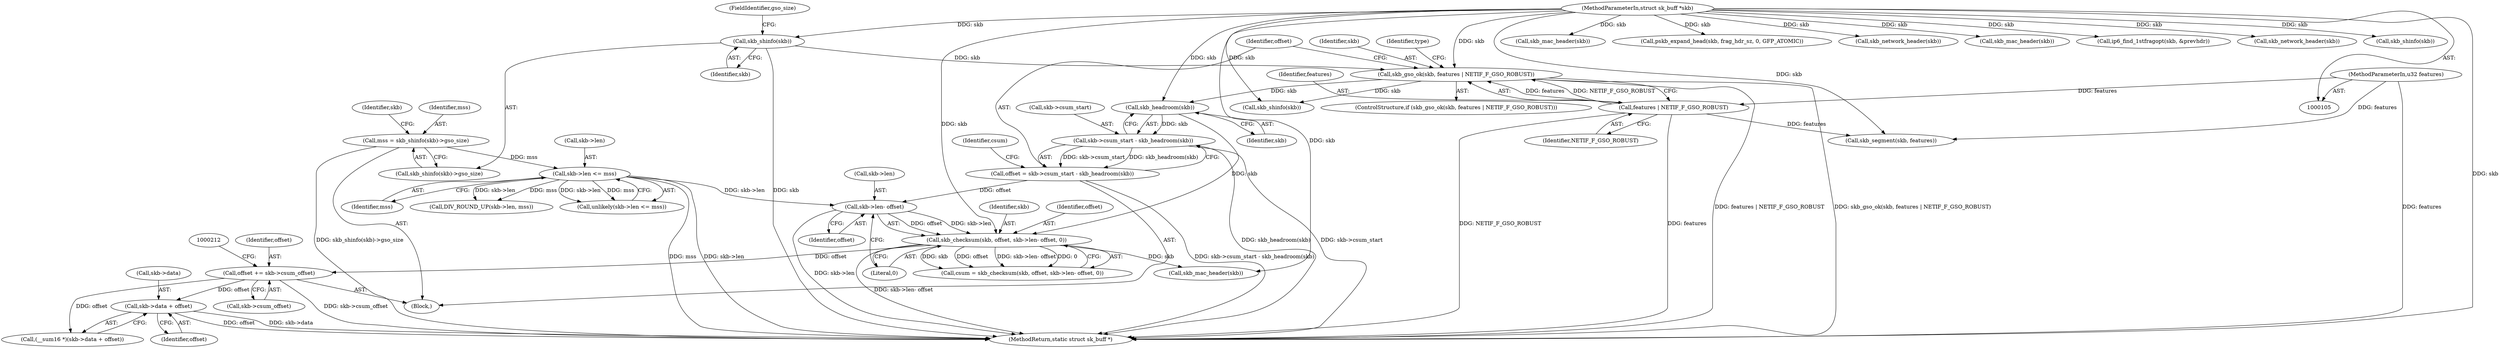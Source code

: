 digraph "0_linux_a9cf73ea7ff78f52662c8658d93c226effbbedde@pointer" {
"1000213" [label="(Call,skb->data + offset)"];
"1000204" [label="(Call,offset += skb->csum_offset)"];
"1000195" [label="(Call,skb_checksum(skb, offset, skb->len- offset, 0))"];
"1000191" [label="(Call,skb_headroom(skb))"];
"1000144" [label="(Call,skb_gso_ok(skb, features | NETIF_F_GSO_ROBUST))"];
"1000132" [label="(Call,skb_shinfo(skb))"];
"1000106" [label="(MethodParameterIn,struct sk_buff *skb)"];
"1000146" [label="(Call,features | NETIF_F_GSO_ROBUST)"];
"1000107" [label="(MethodParameterIn,u32 features)"];
"1000198" [label="(Call,skb->len- offset)"];
"1000137" [label="(Call,skb->len <= mss)"];
"1000129" [label="(Call,mss = skb_shinfo(skb)->gso_size)"];
"1000185" [label="(Call,offset = skb->csum_start - skb_headroom(skb))"];
"1000187" [label="(Call,skb->csum_start - skb_headroom(skb))"];
"1000187" [label="(Call,skb->csum_start - skb_headroom(skb))"];
"1000266" [label="(Call,skb_mac_header(skb))"];
"1000130" [label="(Identifier,mss)"];
"1000146" [label="(Call,features | NETIF_F_GSO_ROBUST)"];
"1000203" [label="(Literal,0)"];
"1000192" [label="(Identifier,skb)"];
"1000145" [label="(Identifier,skb)"];
"1000131" [label="(Call,skb_shinfo(skb)->gso_size)"];
"1000185" [label="(Call,offset = skb->csum_start - skb_headroom(skb))"];
"1000193" [label="(Call,csum = skb_checksum(skb, offset, skb->len- offset, 0))"];
"1000186" [label="(Identifier,offset)"];
"1000235" [label="(Call,pskb_expand_head(skb, frag_hdr_sz, 0, GFP_ATOMIC))"];
"1000137" [label="(Call,skb->len <= mss)"];
"1000258" [label="(Call,skb_network_header(skb))"];
"1000199" [label="(Call,skb->len)"];
"1000206" [label="(Call,skb->csum_offset)"];
"1000197" [label="(Identifier,offset)"];
"1000306" [label="(Call,skb_segment(skb, features))"];
"1000204" [label="(Call,offset += skb->csum_offset)"];
"1000144" [label="(Call,skb_gso_ok(skb, features | NETIF_F_GSO_ROBUST))"];
"1000176" [label="(Call,DIV_ROUND_UP(skb->len, mss))"];
"1000136" [label="(Call,unlikely(skb->len <= mss))"];
"1000143" [label="(ControlStructure,if (skb_gso_ok(skb, features | NETIF_F_GSO_ROBUST)))"];
"1000152" [label="(Identifier,type)"];
"1000261" [label="(Call,skb_mac_header(skb))"];
"1000147" [label="(Identifier,features)"];
"1000134" [label="(FieldIdentifier,gso_size)"];
"1000243" [label="(Call,ip6_find_1stfragopt(skb, &prevhdr))"];
"1000194" [label="(Identifier,csum)"];
"1000312" [label="(MethodReturn,static struct sk_buff *)"];
"1000198" [label="(Call,skb->len- offset)"];
"1000148" [label="(Identifier,NETIF_F_GSO_ROBUST)"];
"1000138" [label="(Call,skb->len)"];
"1000214" [label="(Call,skb->data)"];
"1000132" [label="(Call,skb_shinfo(skb))"];
"1000108" [label="(Block,)"];
"1000195" [label="(Call,skb_checksum(skb, offset, skb->len- offset, 0))"];
"1000196" [label="(Identifier,skb)"];
"1000289" [label="(Call,skb_network_header(skb))"];
"1000188" [label="(Call,skb->csum_start)"];
"1000139" [label="(Identifier,skb)"];
"1000106" [label="(MethodParameterIn,struct sk_buff *skb)"];
"1000211" [label="(Call,(__sum16 *)(skb->data + offset))"];
"1000191" [label="(Call,skb_headroom(skb))"];
"1000213" [label="(Call,skb->data + offset)"];
"1000173" [label="(Call,skb_shinfo(skb))"];
"1000205" [label="(Identifier,offset)"];
"1000141" [label="(Identifier,mss)"];
"1000107" [label="(MethodParameterIn,u32 features)"];
"1000202" [label="(Identifier,offset)"];
"1000154" [label="(Call,skb_shinfo(skb))"];
"1000133" [label="(Identifier,skb)"];
"1000129" [label="(Call,mss = skb_shinfo(skb)->gso_size)"];
"1000217" [label="(Identifier,offset)"];
"1000228" [label="(Call,skb_mac_header(skb))"];
"1000213" -> "1000211"  [label="AST: "];
"1000213" -> "1000217"  [label="CFG: "];
"1000214" -> "1000213"  [label="AST: "];
"1000217" -> "1000213"  [label="AST: "];
"1000211" -> "1000213"  [label="CFG: "];
"1000213" -> "1000312"  [label="DDG: offset"];
"1000213" -> "1000312"  [label="DDG: skb->data"];
"1000204" -> "1000213"  [label="DDG: offset"];
"1000204" -> "1000108"  [label="AST: "];
"1000204" -> "1000206"  [label="CFG: "];
"1000205" -> "1000204"  [label="AST: "];
"1000206" -> "1000204"  [label="AST: "];
"1000212" -> "1000204"  [label="CFG: "];
"1000204" -> "1000312"  [label="DDG: skb->csum_offset"];
"1000195" -> "1000204"  [label="DDG: offset"];
"1000204" -> "1000211"  [label="DDG: offset"];
"1000195" -> "1000193"  [label="AST: "];
"1000195" -> "1000203"  [label="CFG: "];
"1000196" -> "1000195"  [label="AST: "];
"1000197" -> "1000195"  [label="AST: "];
"1000198" -> "1000195"  [label="AST: "];
"1000203" -> "1000195"  [label="AST: "];
"1000193" -> "1000195"  [label="CFG: "];
"1000195" -> "1000312"  [label="DDG: skb->len- offset"];
"1000195" -> "1000193"  [label="DDG: skb"];
"1000195" -> "1000193"  [label="DDG: offset"];
"1000195" -> "1000193"  [label="DDG: skb->len- offset"];
"1000195" -> "1000193"  [label="DDG: 0"];
"1000191" -> "1000195"  [label="DDG: skb"];
"1000106" -> "1000195"  [label="DDG: skb"];
"1000198" -> "1000195"  [label="DDG: offset"];
"1000198" -> "1000195"  [label="DDG: skb->len"];
"1000195" -> "1000228"  [label="DDG: skb"];
"1000191" -> "1000187"  [label="AST: "];
"1000191" -> "1000192"  [label="CFG: "];
"1000192" -> "1000191"  [label="AST: "];
"1000187" -> "1000191"  [label="CFG: "];
"1000191" -> "1000187"  [label="DDG: skb"];
"1000144" -> "1000191"  [label="DDG: skb"];
"1000106" -> "1000191"  [label="DDG: skb"];
"1000144" -> "1000143"  [label="AST: "];
"1000144" -> "1000146"  [label="CFG: "];
"1000145" -> "1000144"  [label="AST: "];
"1000146" -> "1000144"  [label="AST: "];
"1000152" -> "1000144"  [label="CFG: "];
"1000186" -> "1000144"  [label="CFG: "];
"1000144" -> "1000312"  [label="DDG: skb_gso_ok(skb, features | NETIF_F_GSO_ROBUST)"];
"1000144" -> "1000312"  [label="DDG: features | NETIF_F_GSO_ROBUST"];
"1000132" -> "1000144"  [label="DDG: skb"];
"1000106" -> "1000144"  [label="DDG: skb"];
"1000146" -> "1000144"  [label="DDG: features"];
"1000146" -> "1000144"  [label="DDG: NETIF_F_GSO_ROBUST"];
"1000144" -> "1000154"  [label="DDG: skb"];
"1000132" -> "1000131"  [label="AST: "];
"1000132" -> "1000133"  [label="CFG: "];
"1000133" -> "1000132"  [label="AST: "];
"1000134" -> "1000132"  [label="CFG: "];
"1000132" -> "1000312"  [label="DDG: skb"];
"1000106" -> "1000132"  [label="DDG: skb"];
"1000106" -> "1000105"  [label="AST: "];
"1000106" -> "1000312"  [label="DDG: skb"];
"1000106" -> "1000154"  [label="DDG: skb"];
"1000106" -> "1000173"  [label="DDG: skb"];
"1000106" -> "1000228"  [label="DDG: skb"];
"1000106" -> "1000235"  [label="DDG: skb"];
"1000106" -> "1000243"  [label="DDG: skb"];
"1000106" -> "1000258"  [label="DDG: skb"];
"1000106" -> "1000261"  [label="DDG: skb"];
"1000106" -> "1000266"  [label="DDG: skb"];
"1000106" -> "1000289"  [label="DDG: skb"];
"1000106" -> "1000306"  [label="DDG: skb"];
"1000146" -> "1000148"  [label="CFG: "];
"1000147" -> "1000146"  [label="AST: "];
"1000148" -> "1000146"  [label="AST: "];
"1000146" -> "1000312"  [label="DDG: NETIF_F_GSO_ROBUST"];
"1000146" -> "1000312"  [label="DDG: features"];
"1000107" -> "1000146"  [label="DDG: features"];
"1000146" -> "1000306"  [label="DDG: features"];
"1000107" -> "1000105"  [label="AST: "];
"1000107" -> "1000312"  [label="DDG: features"];
"1000107" -> "1000306"  [label="DDG: features"];
"1000198" -> "1000202"  [label="CFG: "];
"1000199" -> "1000198"  [label="AST: "];
"1000202" -> "1000198"  [label="AST: "];
"1000203" -> "1000198"  [label="CFG: "];
"1000198" -> "1000312"  [label="DDG: skb->len"];
"1000137" -> "1000198"  [label="DDG: skb->len"];
"1000185" -> "1000198"  [label="DDG: offset"];
"1000137" -> "1000136"  [label="AST: "];
"1000137" -> "1000141"  [label="CFG: "];
"1000138" -> "1000137"  [label="AST: "];
"1000141" -> "1000137"  [label="AST: "];
"1000136" -> "1000137"  [label="CFG: "];
"1000137" -> "1000312"  [label="DDG: mss"];
"1000137" -> "1000312"  [label="DDG: skb->len"];
"1000137" -> "1000136"  [label="DDG: skb->len"];
"1000137" -> "1000136"  [label="DDG: mss"];
"1000129" -> "1000137"  [label="DDG: mss"];
"1000137" -> "1000176"  [label="DDG: skb->len"];
"1000137" -> "1000176"  [label="DDG: mss"];
"1000129" -> "1000108"  [label="AST: "];
"1000129" -> "1000131"  [label="CFG: "];
"1000130" -> "1000129"  [label="AST: "];
"1000131" -> "1000129"  [label="AST: "];
"1000139" -> "1000129"  [label="CFG: "];
"1000129" -> "1000312"  [label="DDG: skb_shinfo(skb)->gso_size"];
"1000185" -> "1000108"  [label="AST: "];
"1000185" -> "1000187"  [label="CFG: "];
"1000186" -> "1000185"  [label="AST: "];
"1000187" -> "1000185"  [label="AST: "];
"1000194" -> "1000185"  [label="CFG: "];
"1000185" -> "1000312"  [label="DDG: skb->csum_start - skb_headroom(skb)"];
"1000187" -> "1000185"  [label="DDG: skb->csum_start"];
"1000187" -> "1000185"  [label="DDG: skb_headroom(skb)"];
"1000188" -> "1000187"  [label="AST: "];
"1000187" -> "1000312"  [label="DDG: skb->csum_start"];
"1000187" -> "1000312"  [label="DDG: skb_headroom(skb)"];
}
